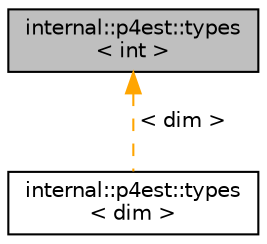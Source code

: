 digraph "internal::p4est::types&lt; int &gt;"
{
 // LATEX_PDF_SIZE
  edge [fontname="Helvetica",fontsize="10",labelfontname="Helvetica",labelfontsize="10"];
  node [fontname="Helvetica",fontsize="10",shape=record];
  Node1 [label="internal::p4est::types\l\< int \>",height=0.2,width=0.4,color="black", fillcolor="grey75", style="filled", fontcolor="black",tooltip=" "];
  Node1 -> Node2 [dir="back",color="orange",fontsize="10",style="dashed",label=" \< dim \>" ,fontname="Helvetica"];
  Node2 [label="internal::p4est::types\l\< dim \>",height=0.2,width=0.4,color="black", fillcolor="white", style="filled",URL="$structinternal_1_1p4est_1_1types.html",tooltip=" "];
}
